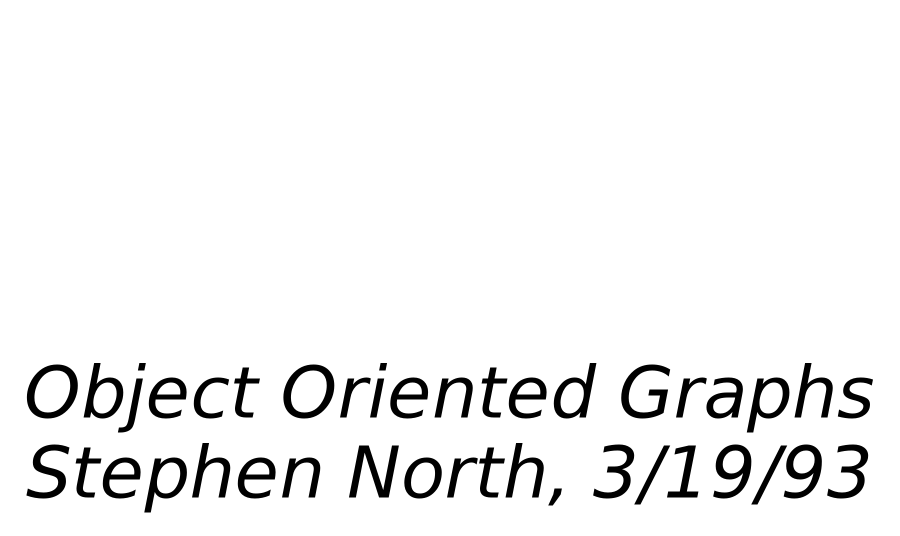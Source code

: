 

digraph "unix" {
  graph [ fontname = "Helvetica-Oblique",
    fontsize = 36,
    label = "\n\n\n\nObject Oriented Graphs\nStephen North, 3/19/93",
    size = "6,6" ];
  node [  shape = polygon,
    sides = 4,
    distortion = "0.0",
    orientation = "0.0",
    skew = "0.0",
    color = white,
    style = filled,
    fontname = "Helvetica-Outline" ];
}

